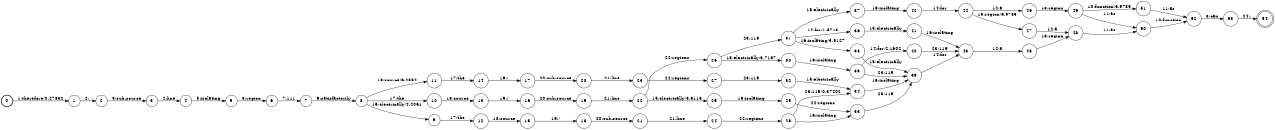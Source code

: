 digraph FST {
rankdir = LR;
size = "8.5,11";
label = "";
center = 1;
orientation = Portrait;
ranksep = "0.4";
nodesep = "0.25";
0 [label = "0", shape = circle, style = bold, fontsize = 14]
	0 -> 1 [label = "1:therefore/0.27832", fontsize = 14];
1 [label = "1", shape = circle, style = solid, fontsize = 14]
	1 -> 2 [label = "2:,", fontsize = 14];
2 [label = "2", shape = circle, style = solid, fontsize = 14]
	2 -> 3 [label = "3:sub-source", fontsize = 14];
3 [label = "3", shape = circle, style = solid, fontsize = 14]
	3 -> 4 [label = "4:line", fontsize = 14];
4 [label = "4", shape = circle, style = solid, fontsize = 14]
	4 -> 5 [label = "5:isolating", fontsize = 14];
5 [label = "5", shape = circle, style = solid, fontsize = 14]
	5 -> 6 [label = "6:region", fontsize = 14];
6 [label = "6", shape = circle, style = solid, fontsize = 14]
	6 -> 7 [label = "7:111", fontsize = 14];
7 [label = "7", shape = circle, style = solid, fontsize = 14]
	7 -> 8 [label = "9:satisfactorily", fontsize = 14];
8 [label = "8", shape = circle, style = solid, fontsize = 14]
	8 -> 9 [label = "15:electrically/4.2061", fontsize = 14];
	8 -> 10 [label = "17:the", fontsize = 14];
	8 -> 11 [label = "18:source/6.2852", fontsize = 14];
9 [label = "9", shape = circle, style = solid, fontsize = 14]
	9 -> 12 [label = "17:the", fontsize = 14];
10 [label = "10", shape = circle, style = solid, fontsize = 14]
	10 -> 13 [label = "18:source", fontsize = 14];
11 [label = "11", shape = circle, style = solid, fontsize = 14]
	11 -> 14 [label = "17:the", fontsize = 14];
12 [label = "12", shape = circle, style = solid, fontsize = 14]
	12 -> 15 [label = "18:source", fontsize = 14];
13 [label = "13", shape = circle, style = solid, fontsize = 14]
	13 -> 16 [label = "19:/", fontsize = 14];
14 [label = "14", shape = circle, style = solid, fontsize = 14]
	14 -> 17 [label = "19:/", fontsize = 14];
15 [label = "15", shape = circle, style = solid, fontsize = 14]
	15 -> 18 [label = "19:/", fontsize = 14];
16 [label = "16", shape = circle, style = solid, fontsize = 14]
	16 -> 19 [label = "20:sub-source", fontsize = 14];
17 [label = "17", shape = circle, style = solid, fontsize = 14]
	17 -> 20 [label = "20:sub-source", fontsize = 14];
18 [label = "18", shape = circle, style = solid, fontsize = 14]
	18 -> 21 [label = "20:sub-source", fontsize = 14];
19 [label = "19", shape = circle, style = solid, fontsize = 14]
	19 -> 22 [label = "21:line", fontsize = 14];
20 [label = "20", shape = circle, style = solid, fontsize = 14]
	20 -> 23 [label = "21:line", fontsize = 14];
21 [label = "21", shape = circle, style = solid, fontsize = 14]
	21 -> 24 [label = "21:line", fontsize = 14];
22 [label = "22", shape = circle, style = solid, fontsize = 14]
	22 -> 25 [label = "15:electrically/3.6113", fontsize = 14];
	22 -> 26 [label = "22:regions", fontsize = 14];
23 [label = "23", shape = circle, style = solid, fontsize = 14]
	23 -> 27 [label = "22:regions", fontsize = 14];
24 [label = "24", shape = circle, style = solid, fontsize = 14]
	24 -> 28 [label = "22:regions", fontsize = 14];
25 [label = "25", shape = circle, style = solid, fontsize = 14]
	25 -> 29 [label = "16:isolating", fontsize = 14];
26 [label = "26", shape = circle, style = solid, fontsize = 14]
	26 -> 30 [label = "15:electrically/3.7197", fontsize = 14];
	26 -> 31 [label = "23:119", fontsize = 14];
27 [label = "27", shape = circle, style = solid, fontsize = 14]
	27 -> 32 [label = "23:119", fontsize = 14];
28 [label = "28", shape = circle, style = solid, fontsize = 14]
	28 -> 33 [label = "16:isolating", fontsize = 14];
	28 -> 34 [label = "23:119/0.37402", fontsize = 14];
29 [label = "29", shape = circle, style = solid, fontsize = 14]
	29 -> 33 [label = "22:regions", fontsize = 14];
30 [label = "30", shape = circle, style = solid, fontsize = 14]
	30 -> 35 [label = "16:isolating", fontsize = 14];
31 [label = "31", shape = circle, style = solid, fontsize = 14]
	31 -> 38 [label = "16:isolating/3.5127", fontsize = 14];
	31 -> 36 [label = "14:for/1.5713", fontsize = 14];
	31 -> 37 [label = "15:electrically", fontsize = 14];
32 [label = "32", shape = circle, style = solid, fontsize = 14]
	32 -> 34 [label = "15:electrically", fontsize = 14];
33 [label = "33", shape = circle, style = solid, fontsize = 14]
	33 -> 39 [label = "23:119", fontsize = 14];
34 [label = "34", shape = circle, style = solid, fontsize = 14]
	34 -> 39 [label = "16:isolating", fontsize = 14];
35 [label = "35", shape = circle, style = solid, fontsize = 14]
	35 -> 40 [label = "14:for/2.1602", fontsize = 14];
	35 -> 39 [label = "23:119", fontsize = 14];
36 [label = "36", shape = circle, style = solid, fontsize = 14]
	36 -> 41 [label = "15:electrically", fontsize = 14];
37 [label = "37", shape = circle, style = solid, fontsize = 14]
	37 -> 42 [label = "16:isolating", fontsize = 14];
38 [label = "38", shape = circle, style = solid, fontsize = 14]
	38 -> 39 [label = "15:electrically", fontsize = 14];
39 [label = "39", shape = circle, style = solid, fontsize = 14]
	39 -> 43 [label = "14:for", fontsize = 14];
40 [label = "40", shape = circle, style = solid, fontsize = 14]
	40 -> 43 [label = "23:119", fontsize = 14];
41 [label = "41", shape = circle, style = solid, fontsize = 14]
	41 -> 43 [label = "16:isolating", fontsize = 14];
42 [label = "42", shape = circle, style = solid, fontsize = 14]
	42 -> 44 [label = "14:for", fontsize = 14];
43 [label = "43", shape = circle, style = solid, fontsize = 14]
	43 -> 45 [label = "12:a", fontsize = 14];
44 [label = "44", shape = circle, style = solid, fontsize = 14]
	44 -> 47 [label = "13:region/6.9785", fontsize = 14];
	44 -> 46 [label = "12:a", fontsize = 14];
45 [label = "45", shape = circle, style = solid, fontsize = 14]
	45 -> 48 [label = "13:region", fontsize = 14];
46 [label = "46", shape = circle, style = solid, fontsize = 14]
	46 -> 49 [label = "13:region", fontsize = 14];
47 [label = "47", shape = circle, style = solid, fontsize = 14]
	47 -> 48 [label = "12:a", fontsize = 14];
48 [label = "48", shape = circle, style = solid, fontsize = 14]
	48 -> 50 [label = "11:as", fontsize = 14];
49 [label = "49", shape = circle, style = solid, fontsize = 14]
	49 -> 51 [label = "10:function/6.9785", fontsize = 14];
	49 -> 50 [label = "11:as", fontsize = 14];
50 [label = "50", shape = circle, style = solid, fontsize = 14]
	50 -> 52 [label = "10:function", fontsize = 14];
51 [label = "51", shape = circle, style = solid, fontsize = 14]
	51 -> 52 [label = "11:as", fontsize = 14];
52 [label = "52", shape = circle, style = solid, fontsize = 14]
	52 -> 53 [label = "8:can", fontsize = 14];
53 [label = "53", shape = circle, style = solid, fontsize = 14]
	53 -> 54 [label = "24:.", fontsize = 14];
54 [label = "54", shape = doublecircle, style = solid, fontsize = 14]
}
